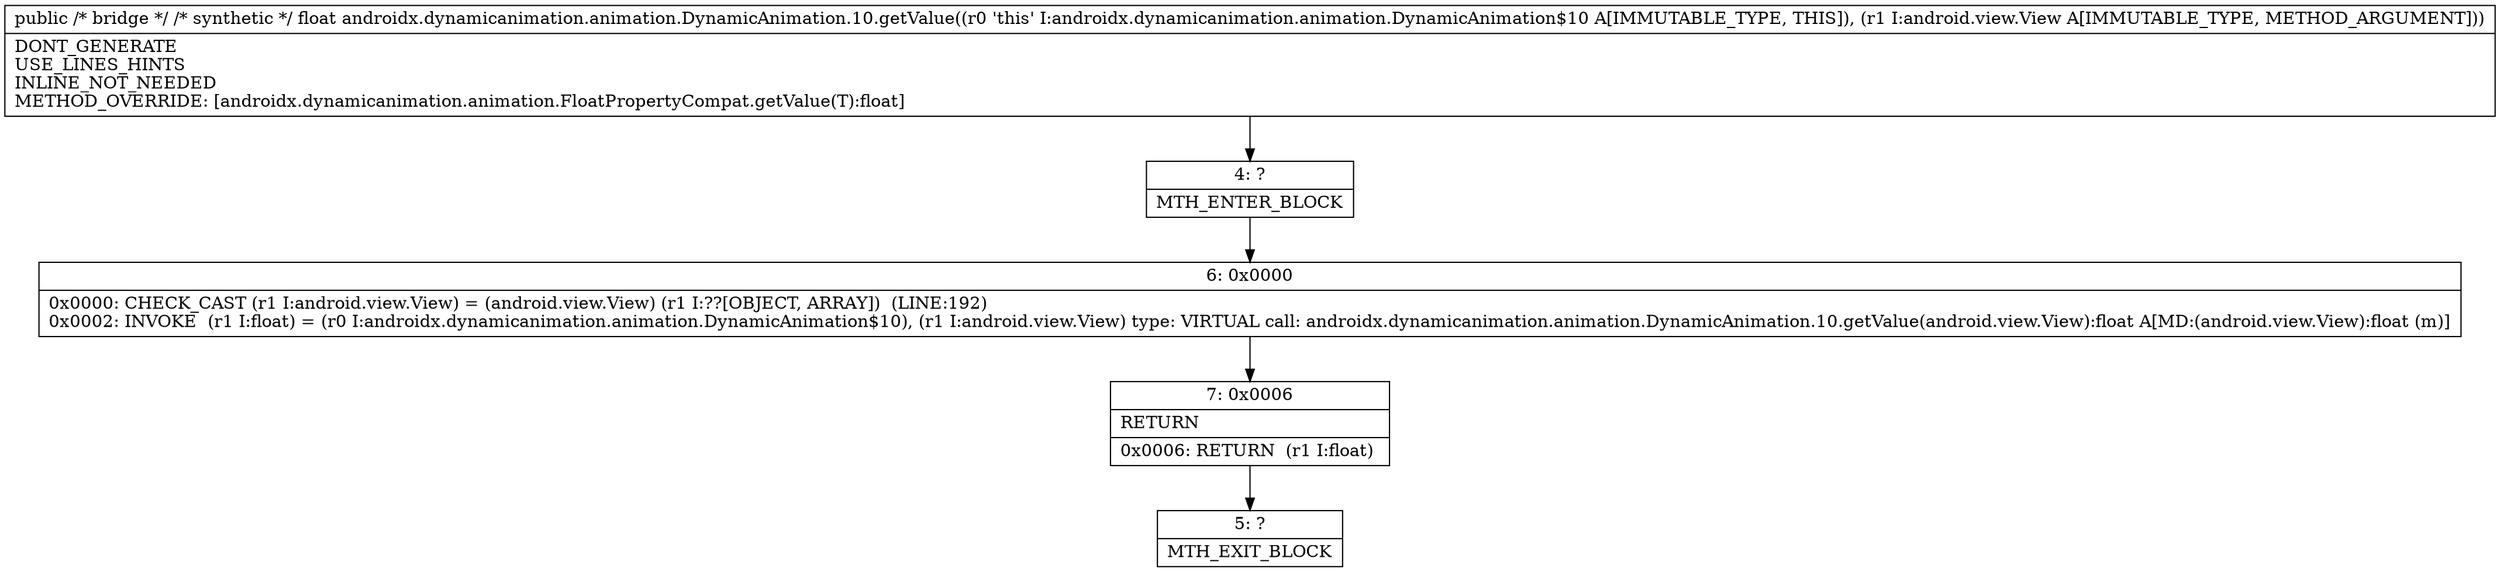 digraph "CFG forandroidx.dynamicanimation.animation.DynamicAnimation.10.getValue(Ljava\/lang\/Object;)F" {
Node_4 [shape=record,label="{4\:\ ?|MTH_ENTER_BLOCK\l}"];
Node_6 [shape=record,label="{6\:\ 0x0000|0x0000: CHECK_CAST (r1 I:android.view.View) = (android.view.View) (r1 I:??[OBJECT, ARRAY])  (LINE:192)\l0x0002: INVOKE  (r1 I:float) = (r0 I:androidx.dynamicanimation.animation.DynamicAnimation$10), (r1 I:android.view.View) type: VIRTUAL call: androidx.dynamicanimation.animation.DynamicAnimation.10.getValue(android.view.View):float A[MD:(android.view.View):float (m)]\l}"];
Node_7 [shape=record,label="{7\:\ 0x0006|RETURN\l|0x0006: RETURN  (r1 I:float) \l}"];
Node_5 [shape=record,label="{5\:\ ?|MTH_EXIT_BLOCK\l}"];
MethodNode[shape=record,label="{public \/* bridge *\/ \/* synthetic *\/ float androidx.dynamicanimation.animation.DynamicAnimation.10.getValue((r0 'this' I:androidx.dynamicanimation.animation.DynamicAnimation$10 A[IMMUTABLE_TYPE, THIS]), (r1 I:android.view.View A[IMMUTABLE_TYPE, METHOD_ARGUMENT]))  | DONT_GENERATE\lUSE_LINES_HINTS\lINLINE_NOT_NEEDED\lMETHOD_OVERRIDE: [androidx.dynamicanimation.animation.FloatPropertyCompat.getValue(T):float]\l}"];
MethodNode -> Node_4;Node_4 -> Node_6;
Node_6 -> Node_7;
Node_7 -> Node_5;
}

